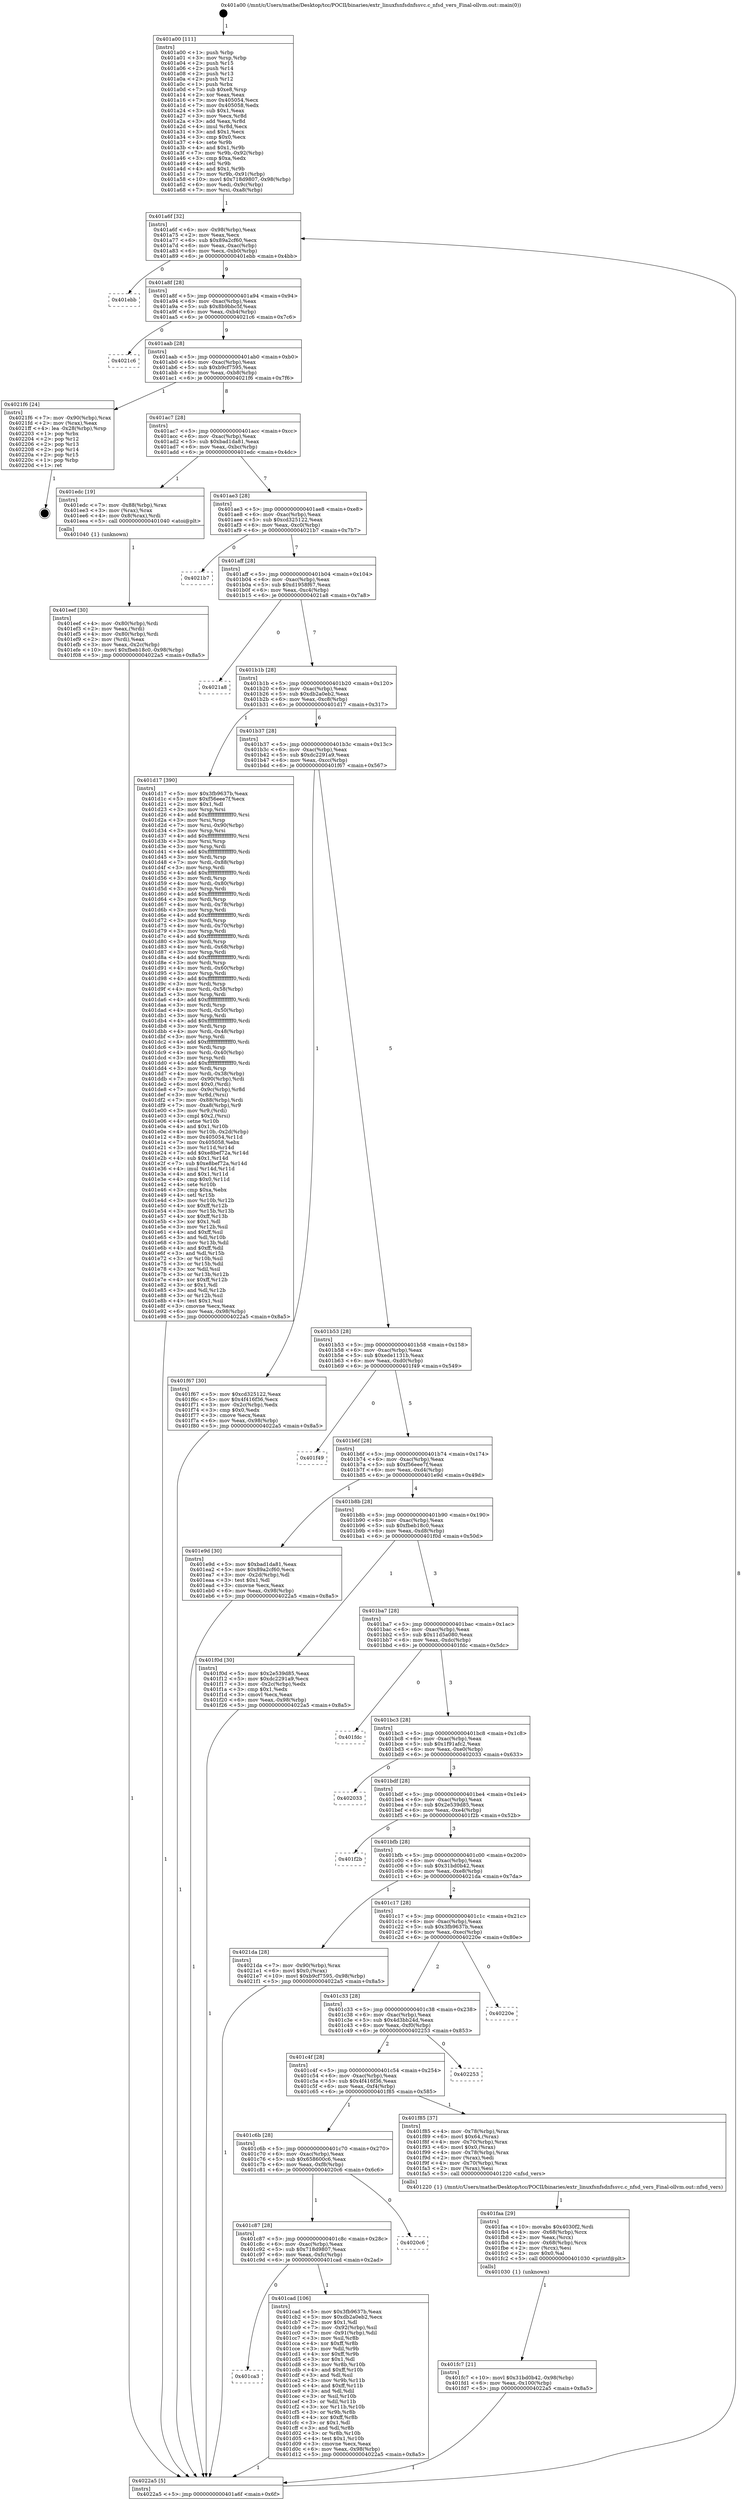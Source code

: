 digraph "0x401a00" {
  label = "0x401a00 (/mnt/c/Users/mathe/Desktop/tcc/POCII/binaries/extr_linuxfsnfsdnfssvc.c_nfsd_vers_Final-ollvm.out::main(0))"
  labelloc = "t"
  node[shape=record]

  Entry [label="",width=0.3,height=0.3,shape=circle,fillcolor=black,style=filled]
  "0x401a6f" [label="{
     0x401a6f [32]\l
     | [instrs]\l
     &nbsp;&nbsp;0x401a6f \<+6\>: mov -0x98(%rbp),%eax\l
     &nbsp;&nbsp;0x401a75 \<+2\>: mov %eax,%ecx\l
     &nbsp;&nbsp;0x401a77 \<+6\>: sub $0x89a2cf60,%ecx\l
     &nbsp;&nbsp;0x401a7d \<+6\>: mov %eax,-0xac(%rbp)\l
     &nbsp;&nbsp;0x401a83 \<+6\>: mov %ecx,-0xb0(%rbp)\l
     &nbsp;&nbsp;0x401a89 \<+6\>: je 0000000000401ebb \<main+0x4bb\>\l
  }"]
  "0x401ebb" [label="{
     0x401ebb\l
  }", style=dashed]
  "0x401a8f" [label="{
     0x401a8f [28]\l
     | [instrs]\l
     &nbsp;&nbsp;0x401a8f \<+5\>: jmp 0000000000401a94 \<main+0x94\>\l
     &nbsp;&nbsp;0x401a94 \<+6\>: mov -0xac(%rbp),%eax\l
     &nbsp;&nbsp;0x401a9a \<+5\>: sub $0x8b9bbc5f,%eax\l
     &nbsp;&nbsp;0x401a9f \<+6\>: mov %eax,-0xb4(%rbp)\l
     &nbsp;&nbsp;0x401aa5 \<+6\>: je 00000000004021c6 \<main+0x7c6\>\l
  }"]
  Exit [label="",width=0.3,height=0.3,shape=circle,fillcolor=black,style=filled,peripheries=2]
  "0x4021c6" [label="{
     0x4021c6\l
  }", style=dashed]
  "0x401aab" [label="{
     0x401aab [28]\l
     | [instrs]\l
     &nbsp;&nbsp;0x401aab \<+5\>: jmp 0000000000401ab0 \<main+0xb0\>\l
     &nbsp;&nbsp;0x401ab0 \<+6\>: mov -0xac(%rbp),%eax\l
     &nbsp;&nbsp;0x401ab6 \<+5\>: sub $0xb9cf7595,%eax\l
     &nbsp;&nbsp;0x401abb \<+6\>: mov %eax,-0xb8(%rbp)\l
     &nbsp;&nbsp;0x401ac1 \<+6\>: je 00000000004021f6 \<main+0x7f6\>\l
  }"]
  "0x401fc7" [label="{
     0x401fc7 [21]\l
     | [instrs]\l
     &nbsp;&nbsp;0x401fc7 \<+10\>: movl $0x31bd0b42,-0x98(%rbp)\l
     &nbsp;&nbsp;0x401fd1 \<+6\>: mov %eax,-0x100(%rbp)\l
     &nbsp;&nbsp;0x401fd7 \<+5\>: jmp 00000000004022a5 \<main+0x8a5\>\l
  }"]
  "0x4021f6" [label="{
     0x4021f6 [24]\l
     | [instrs]\l
     &nbsp;&nbsp;0x4021f6 \<+7\>: mov -0x90(%rbp),%rax\l
     &nbsp;&nbsp;0x4021fd \<+2\>: mov (%rax),%eax\l
     &nbsp;&nbsp;0x4021ff \<+4\>: lea -0x28(%rbp),%rsp\l
     &nbsp;&nbsp;0x402203 \<+1\>: pop %rbx\l
     &nbsp;&nbsp;0x402204 \<+2\>: pop %r12\l
     &nbsp;&nbsp;0x402206 \<+2\>: pop %r13\l
     &nbsp;&nbsp;0x402208 \<+2\>: pop %r14\l
     &nbsp;&nbsp;0x40220a \<+2\>: pop %r15\l
     &nbsp;&nbsp;0x40220c \<+1\>: pop %rbp\l
     &nbsp;&nbsp;0x40220d \<+1\>: ret\l
  }"]
  "0x401ac7" [label="{
     0x401ac7 [28]\l
     | [instrs]\l
     &nbsp;&nbsp;0x401ac7 \<+5\>: jmp 0000000000401acc \<main+0xcc\>\l
     &nbsp;&nbsp;0x401acc \<+6\>: mov -0xac(%rbp),%eax\l
     &nbsp;&nbsp;0x401ad2 \<+5\>: sub $0xbad1da81,%eax\l
     &nbsp;&nbsp;0x401ad7 \<+6\>: mov %eax,-0xbc(%rbp)\l
     &nbsp;&nbsp;0x401add \<+6\>: je 0000000000401edc \<main+0x4dc\>\l
  }"]
  "0x401faa" [label="{
     0x401faa [29]\l
     | [instrs]\l
     &nbsp;&nbsp;0x401faa \<+10\>: movabs $0x4030f2,%rdi\l
     &nbsp;&nbsp;0x401fb4 \<+4\>: mov -0x68(%rbp),%rcx\l
     &nbsp;&nbsp;0x401fb8 \<+2\>: mov %eax,(%rcx)\l
     &nbsp;&nbsp;0x401fba \<+4\>: mov -0x68(%rbp),%rcx\l
     &nbsp;&nbsp;0x401fbe \<+2\>: mov (%rcx),%esi\l
     &nbsp;&nbsp;0x401fc0 \<+2\>: mov $0x0,%al\l
     &nbsp;&nbsp;0x401fc2 \<+5\>: call 0000000000401030 \<printf@plt\>\l
     | [calls]\l
     &nbsp;&nbsp;0x401030 \{1\} (unknown)\l
  }"]
  "0x401edc" [label="{
     0x401edc [19]\l
     | [instrs]\l
     &nbsp;&nbsp;0x401edc \<+7\>: mov -0x88(%rbp),%rax\l
     &nbsp;&nbsp;0x401ee3 \<+3\>: mov (%rax),%rax\l
     &nbsp;&nbsp;0x401ee6 \<+4\>: mov 0x8(%rax),%rdi\l
     &nbsp;&nbsp;0x401eea \<+5\>: call 0000000000401040 \<atoi@plt\>\l
     | [calls]\l
     &nbsp;&nbsp;0x401040 \{1\} (unknown)\l
  }"]
  "0x401ae3" [label="{
     0x401ae3 [28]\l
     | [instrs]\l
     &nbsp;&nbsp;0x401ae3 \<+5\>: jmp 0000000000401ae8 \<main+0xe8\>\l
     &nbsp;&nbsp;0x401ae8 \<+6\>: mov -0xac(%rbp),%eax\l
     &nbsp;&nbsp;0x401aee \<+5\>: sub $0xcd325122,%eax\l
     &nbsp;&nbsp;0x401af3 \<+6\>: mov %eax,-0xc0(%rbp)\l
     &nbsp;&nbsp;0x401af9 \<+6\>: je 00000000004021b7 \<main+0x7b7\>\l
  }"]
  "0x401eef" [label="{
     0x401eef [30]\l
     | [instrs]\l
     &nbsp;&nbsp;0x401eef \<+4\>: mov -0x80(%rbp),%rdi\l
     &nbsp;&nbsp;0x401ef3 \<+2\>: mov %eax,(%rdi)\l
     &nbsp;&nbsp;0x401ef5 \<+4\>: mov -0x80(%rbp),%rdi\l
     &nbsp;&nbsp;0x401ef9 \<+2\>: mov (%rdi),%eax\l
     &nbsp;&nbsp;0x401efb \<+3\>: mov %eax,-0x2c(%rbp)\l
     &nbsp;&nbsp;0x401efe \<+10\>: movl $0xfbeb18c0,-0x98(%rbp)\l
     &nbsp;&nbsp;0x401f08 \<+5\>: jmp 00000000004022a5 \<main+0x8a5\>\l
  }"]
  "0x4021b7" [label="{
     0x4021b7\l
  }", style=dashed]
  "0x401aff" [label="{
     0x401aff [28]\l
     | [instrs]\l
     &nbsp;&nbsp;0x401aff \<+5\>: jmp 0000000000401b04 \<main+0x104\>\l
     &nbsp;&nbsp;0x401b04 \<+6\>: mov -0xac(%rbp),%eax\l
     &nbsp;&nbsp;0x401b0a \<+5\>: sub $0xd1958f67,%eax\l
     &nbsp;&nbsp;0x401b0f \<+6\>: mov %eax,-0xc4(%rbp)\l
     &nbsp;&nbsp;0x401b15 \<+6\>: je 00000000004021a8 \<main+0x7a8\>\l
  }"]
  "0x401a00" [label="{
     0x401a00 [111]\l
     | [instrs]\l
     &nbsp;&nbsp;0x401a00 \<+1\>: push %rbp\l
     &nbsp;&nbsp;0x401a01 \<+3\>: mov %rsp,%rbp\l
     &nbsp;&nbsp;0x401a04 \<+2\>: push %r15\l
     &nbsp;&nbsp;0x401a06 \<+2\>: push %r14\l
     &nbsp;&nbsp;0x401a08 \<+2\>: push %r13\l
     &nbsp;&nbsp;0x401a0a \<+2\>: push %r12\l
     &nbsp;&nbsp;0x401a0c \<+1\>: push %rbx\l
     &nbsp;&nbsp;0x401a0d \<+7\>: sub $0xe8,%rsp\l
     &nbsp;&nbsp;0x401a14 \<+2\>: xor %eax,%eax\l
     &nbsp;&nbsp;0x401a16 \<+7\>: mov 0x405054,%ecx\l
     &nbsp;&nbsp;0x401a1d \<+7\>: mov 0x405058,%edx\l
     &nbsp;&nbsp;0x401a24 \<+3\>: sub $0x1,%eax\l
     &nbsp;&nbsp;0x401a27 \<+3\>: mov %ecx,%r8d\l
     &nbsp;&nbsp;0x401a2a \<+3\>: add %eax,%r8d\l
     &nbsp;&nbsp;0x401a2d \<+4\>: imul %r8d,%ecx\l
     &nbsp;&nbsp;0x401a31 \<+3\>: and $0x1,%ecx\l
     &nbsp;&nbsp;0x401a34 \<+3\>: cmp $0x0,%ecx\l
     &nbsp;&nbsp;0x401a37 \<+4\>: sete %r9b\l
     &nbsp;&nbsp;0x401a3b \<+4\>: and $0x1,%r9b\l
     &nbsp;&nbsp;0x401a3f \<+7\>: mov %r9b,-0x92(%rbp)\l
     &nbsp;&nbsp;0x401a46 \<+3\>: cmp $0xa,%edx\l
     &nbsp;&nbsp;0x401a49 \<+4\>: setl %r9b\l
     &nbsp;&nbsp;0x401a4d \<+4\>: and $0x1,%r9b\l
     &nbsp;&nbsp;0x401a51 \<+7\>: mov %r9b,-0x91(%rbp)\l
     &nbsp;&nbsp;0x401a58 \<+10\>: movl $0x718d9807,-0x98(%rbp)\l
     &nbsp;&nbsp;0x401a62 \<+6\>: mov %edi,-0x9c(%rbp)\l
     &nbsp;&nbsp;0x401a68 \<+7\>: mov %rsi,-0xa8(%rbp)\l
  }"]
  "0x4021a8" [label="{
     0x4021a8\l
  }", style=dashed]
  "0x401b1b" [label="{
     0x401b1b [28]\l
     | [instrs]\l
     &nbsp;&nbsp;0x401b1b \<+5\>: jmp 0000000000401b20 \<main+0x120\>\l
     &nbsp;&nbsp;0x401b20 \<+6\>: mov -0xac(%rbp),%eax\l
     &nbsp;&nbsp;0x401b26 \<+5\>: sub $0xdb2a0eb2,%eax\l
     &nbsp;&nbsp;0x401b2b \<+6\>: mov %eax,-0xc8(%rbp)\l
     &nbsp;&nbsp;0x401b31 \<+6\>: je 0000000000401d17 \<main+0x317\>\l
  }"]
  "0x4022a5" [label="{
     0x4022a5 [5]\l
     | [instrs]\l
     &nbsp;&nbsp;0x4022a5 \<+5\>: jmp 0000000000401a6f \<main+0x6f\>\l
  }"]
  "0x401d17" [label="{
     0x401d17 [390]\l
     | [instrs]\l
     &nbsp;&nbsp;0x401d17 \<+5\>: mov $0x3fb9637b,%eax\l
     &nbsp;&nbsp;0x401d1c \<+5\>: mov $0xf56eee7f,%ecx\l
     &nbsp;&nbsp;0x401d21 \<+2\>: mov $0x1,%dl\l
     &nbsp;&nbsp;0x401d23 \<+3\>: mov %rsp,%rsi\l
     &nbsp;&nbsp;0x401d26 \<+4\>: add $0xfffffffffffffff0,%rsi\l
     &nbsp;&nbsp;0x401d2a \<+3\>: mov %rsi,%rsp\l
     &nbsp;&nbsp;0x401d2d \<+7\>: mov %rsi,-0x90(%rbp)\l
     &nbsp;&nbsp;0x401d34 \<+3\>: mov %rsp,%rsi\l
     &nbsp;&nbsp;0x401d37 \<+4\>: add $0xfffffffffffffff0,%rsi\l
     &nbsp;&nbsp;0x401d3b \<+3\>: mov %rsi,%rsp\l
     &nbsp;&nbsp;0x401d3e \<+3\>: mov %rsp,%rdi\l
     &nbsp;&nbsp;0x401d41 \<+4\>: add $0xfffffffffffffff0,%rdi\l
     &nbsp;&nbsp;0x401d45 \<+3\>: mov %rdi,%rsp\l
     &nbsp;&nbsp;0x401d48 \<+7\>: mov %rdi,-0x88(%rbp)\l
     &nbsp;&nbsp;0x401d4f \<+3\>: mov %rsp,%rdi\l
     &nbsp;&nbsp;0x401d52 \<+4\>: add $0xfffffffffffffff0,%rdi\l
     &nbsp;&nbsp;0x401d56 \<+3\>: mov %rdi,%rsp\l
     &nbsp;&nbsp;0x401d59 \<+4\>: mov %rdi,-0x80(%rbp)\l
     &nbsp;&nbsp;0x401d5d \<+3\>: mov %rsp,%rdi\l
     &nbsp;&nbsp;0x401d60 \<+4\>: add $0xfffffffffffffff0,%rdi\l
     &nbsp;&nbsp;0x401d64 \<+3\>: mov %rdi,%rsp\l
     &nbsp;&nbsp;0x401d67 \<+4\>: mov %rdi,-0x78(%rbp)\l
     &nbsp;&nbsp;0x401d6b \<+3\>: mov %rsp,%rdi\l
     &nbsp;&nbsp;0x401d6e \<+4\>: add $0xfffffffffffffff0,%rdi\l
     &nbsp;&nbsp;0x401d72 \<+3\>: mov %rdi,%rsp\l
     &nbsp;&nbsp;0x401d75 \<+4\>: mov %rdi,-0x70(%rbp)\l
     &nbsp;&nbsp;0x401d79 \<+3\>: mov %rsp,%rdi\l
     &nbsp;&nbsp;0x401d7c \<+4\>: add $0xfffffffffffffff0,%rdi\l
     &nbsp;&nbsp;0x401d80 \<+3\>: mov %rdi,%rsp\l
     &nbsp;&nbsp;0x401d83 \<+4\>: mov %rdi,-0x68(%rbp)\l
     &nbsp;&nbsp;0x401d87 \<+3\>: mov %rsp,%rdi\l
     &nbsp;&nbsp;0x401d8a \<+4\>: add $0xfffffffffffffff0,%rdi\l
     &nbsp;&nbsp;0x401d8e \<+3\>: mov %rdi,%rsp\l
     &nbsp;&nbsp;0x401d91 \<+4\>: mov %rdi,-0x60(%rbp)\l
     &nbsp;&nbsp;0x401d95 \<+3\>: mov %rsp,%rdi\l
     &nbsp;&nbsp;0x401d98 \<+4\>: add $0xfffffffffffffff0,%rdi\l
     &nbsp;&nbsp;0x401d9c \<+3\>: mov %rdi,%rsp\l
     &nbsp;&nbsp;0x401d9f \<+4\>: mov %rdi,-0x58(%rbp)\l
     &nbsp;&nbsp;0x401da3 \<+3\>: mov %rsp,%rdi\l
     &nbsp;&nbsp;0x401da6 \<+4\>: add $0xfffffffffffffff0,%rdi\l
     &nbsp;&nbsp;0x401daa \<+3\>: mov %rdi,%rsp\l
     &nbsp;&nbsp;0x401dad \<+4\>: mov %rdi,-0x50(%rbp)\l
     &nbsp;&nbsp;0x401db1 \<+3\>: mov %rsp,%rdi\l
     &nbsp;&nbsp;0x401db4 \<+4\>: add $0xfffffffffffffff0,%rdi\l
     &nbsp;&nbsp;0x401db8 \<+3\>: mov %rdi,%rsp\l
     &nbsp;&nbsp;0x401dbb \<+4\>: mov %rdi,-0x48(%rbp)\l
     &nbsp;&nbsp;0x401dbf \<+3\>: mov %rsp,%rdi\l
     &nbsp;&nbsp;0x401dc2 \<+4\>: add $0xfffffffffffffff0,%rdi\l
     &nbsp;&nbsp;0x401dc6 \<+3\>: mov %rdi,%rsp\l
     &nbsp;&nbsp;0x401dc9 \<+4\>: mov %rdi,-0x40(%rbp)\l
     &nbsp;&nbsp;0x401dcd \<+3\>: mov %rsp,%rdi\l
     &nbsp;&nbsp;0x401dd0 \<+4\>: add $0xfffffffffffffff0,%rdi\l
     &nbsp;&nbsp;0x401dd4 \<+3\>: mov %rdi,%rsp\l
     &nbsp;&nbsp;0x401dd7 \<+4\>: mov %rdi,-0x38(%rbp)\l
     &nbsp;&nbsp;0x401ddb \<+7\>: mov -0x90(%rbp),%rdi\l
     &nbsp;&nbsp;0x401de2 \<+6\>: movl $0x0,(%rdi)\l
     &nbsp;&nbsp;0x401de8 \<+7\>: mov -0x9c(%rbp),%r8d\l
     &nbsp;&nbsp;0x401def \<+3\>: mov %r8d,(%rsi)\l
     &nbsp;&nbsp;0x401df2 \<+7\>: mov -0x88(%rbp),%rdi\l
     &nbsp;&nbsp;0x401df9 \<+7\>: mov -0xa8(%rbp),%r9\l
     &nbsp;&nbsp;0x401e00 \<+3\>: mov %r9,(%rdi)\l
     &nbsp;&nbsp;0x401e03 \<+3\>: cmpl $0x2,(%rsi)\l
     &nbsp;&nbsp;0x401e06 \<+4\>: setne %r10b\l
     &nbsp;&nbsp;0x401e0a \<+4\>: and $0x1,%r10b\l
     &nbsp;&nbsp;0x401e0e \<+4\>: mov %r10b,-0x2d(%rbp)\l
     &nbsp;&nbsp;0x401e12 \<+8\>: mov 0x405054,%r11d\l
     &nbsp;&nbsp;0x401e1a \<+7\>: mov 0x405058,%ebx\l
     &nbsp;&nbsp;0x401e21 \<+3\>: mov %r11d,%r14d\l
     &nbsp;&nbsp;0x401e24 \<+7\>: add $0xe8bef72a,%r14d\l
     &nbsp;&nbsp;0x401e2b \<+4\>: sub $0x1,%r14d\l
     &nbsp;&nbsp;0x401e2f \<+7\>: sub $0xe8bef72a,%r14d\l
     &nbsp;&nbsp;0x401e36 \<+4\>: imul %r14d,%r11d\l
     &nbsp;&nbsp;0x401e3a \<+4\>: and $0x1,%r11d\l
     &nbsp;&nbsp;0x401e3e \<+4\>: cmp $0x0,%r11d\l
     &nbsp;&nbsp;0x401e42 \<+4\>: sete %r10b\l
     &nbsp;&nbsp;0x401e46 \<+3\>: cmp $0xa,%ebx\l
     &nbsp;&nbsp;0x401e49 \<+4\>: setl %r15b\l
     &nbsp;&nbsp;0x401e4d \<+3\>: mov %r10b,%r12b\l
     &nbsp;&nbsp;0x401e50 \<+4\>: xor $0xff,%r12b\l
     &nbsp;&nbsp;0x401e54 \<+3\>: mov %r15b,%r13b\l
     &nbsp;&nbsp;0x401e57 \<+4\>: xor $0xff,%r13b\l
     &nbsp;&nbsp;0x401e5b \<+3\>: xor $0x1,%dl\l
     &nbsp;&nbsp;0x401e5e \<+3\>: mov %r12b,%sil\l
     &nbsp;&nbsp;0x401e61 \<+4\>: and $0xff,%sil\l
     &nbsp;&nbsp;0x401e65 \<+3\>: and %dl,%r10b\l
     &nbsp;&nbsp;0x401e68 \<+3\>: mov %r13b,%dil\l
     &nbsp;&nbsp;0x401e6b \<+4\>: and $0xff,%dil\l
     &nbsp;&nbsp;0x401e6f \<+3\>: and %dl,%r15b\l
     &nbsp;&nbsp;0x401e72 \<+3\>: or %r10b,%sil\l
     &nbsp;&nbsp;0x401e75 \<+3\>: or %r15b,%dil\l
     &nbsp;&nbsp;0x401e78 \<+3\>: xor %dil,%sil\l
     &nbsp;&nbsp;0x401e7b \<+3\>: or %r13b,%r12b\l
     &nbsp;&nbsp;0x401e7e \<+4\>: xor $0xff,%r12b\l
     &nbsp;&nbsp;0x401e82 \<+3\>: or $0x1,%dl\l
     &nbsp;&nbsp;0x401e85 \<+3\>: and %dl,%r12b\l
     &nbsp;&nbsp;0x401e88 \<+3\>: or %r12b,%sil\l
     &nbsp;&nbsp;0x401e8b \<+4\>: test $0x1,%sil\l
     &nbsp;&nbsp;0x401e8f \<+3\>: cmovne %ecx,%eax\l
     &nbsp;&nbsp;0x401e92 \<+6\>: mov %eax,-0x98(%rbp)\l
     &nbsp;&nbsp;0x401e98 \<+5\>: jmp 00000000004022a5 \<main+0x8a5\>\l
  }"]
  "0x401b37" [label="{
     0x401b37 [28]\l
     | [instrs]\l
     &nbsp;&nbsp;0x401b37 \<+5\>: jmp 0000000000401b3c \<main+0x13c\>\l
     &nbsp;&nbsp;0x401b3c \<+6\>: mov -0xac(%rbp),%eax\l
     &nbsp;&nbsp;0x401b42 \<+5\>: sub $0xdc2291a9,%eax\l
     &nbsp;&nbsp;0x401b47 \<+6\>: mov %eax,-0xcc(%rbp)\l
     &nbsp;&nbsp;0x401b4d \<+6\>: je 0000000000401f67 \<main+0x567\>\l
  }"]
  "0x401ca3" [label="{
     0x401ca3\l
  }", style=dashed]
  "0x401f67" [label="{
     0x401f67 [30]\l
     | [instrs]\l
     &nbsp;&nbsp;0x401f67 \<+5\>: mov $0xcd325122,%eax\l
     &nbsp;&nbsp;0x401f6c \<+5\>: mov $0x4f416f36,%ecx\l
     &nbsp;&nbsp;0x401f71 \<+3\>: mov -0x2c(%rbp),%edx\l
     &nbsp;&nbsp;0x401f74 \<+3\>: cmp $0x0,%edx\l
     &nbsp;&nbsp;0x401f77 \<+3\>: cmove %ecx,%eax\l
     &nbsp;&nbsp;0x401f7a \<+6\>: mov %eax,-0x98(%rbp)\l
     &nbsp;&nbsp;0x401f80 \<+5\>: jmp 00000000004022a5 \<main+0x8a5\>\l
  }"]
  "0x401b53" [label="{
     0x401b53 [28]\l
     | [instrs]\l
     &nbsp;&nbsp;0x401b53 \<+5\>: jmp 0000000000401b58 \<main+0x158\>\l
     &nbsp;&nbsp;0x401b58 \<+6\>: mov -0xac(%rbp),%eax\l
     &nbsp;&nbsp;0x401b5e \<+5\>: sub $0xede1131b,%eax\l
     &nbsp;&nbsp;0x401b63 \<+6\>: mov %eax,-0xd0(%rbp)\l
     &nbsp;&nbsp;0x401b69 \<+6\>: je 0000000000401f49 \<main+0x549\>\l
  }"]
  "0x401cad" [label="{
     0x401cad [106]\l
     | [instrs]\l
     &nbsp;&nbsp;0x401cad \<+5\>: mov $0x3fb9637b,%eax\l
     &nbsp;&nbsp;0x401cb2 \<+5\>: mov $0xdb2a0eb2,%ecx\l
     &nbsp;&nbsp;0x401cb7 \<+2\>: mov $0x1,%dl\l
     &nbsp;&nbsp;0x401cb9 \<+7\>: mov -0x92(%rbp),%sil\l
     &nbsp;&nbsp;0x401cc0 \<+7\>: mov -0x91(%rbp),%dil\l
     &nbsp;&nbsp;0x401cc7 \<+3\>: mov %sil,%r8b\l
     &nbsp;&nbsp;0x401cca \<+4\>: xor $0xff,%r8b\l
     &nbsp;&nbsp;0x401cce \<+3\>: mov %dil,%r9b\l
     &nbsp;&nbsp;0x401cd1 \<+4\>: xor $0xff,%r9b\l
     &nbsp;&nbsp;0x401cd5 \<+3\>: xor $0x1,%dl\l
     &nbsp;&nbsp;0x401cd8 \<+3\>: mov %r8b,%r10b\l
     &nbsp;&nbsp;0x401cdb \<+4\>: and $0xff,%r10b\l
     &nbsp;&nbsp;0x401cdf \<+3\>: and %dl,%sil\l
     &nbsp;&nbsp;0x401ce2 \<+3\>: mov %r9b,%r11b\l
     &nbsp;&nbsp;0x401ce5 \<+4\>: and $0xff,%r11b\l
     &nbsp;&nbsp;0x401ce9 \<+3\>: and %dl,%dil\l
     &nbsp;&nbsp;0x401cec \<+3\>: or %sil,%r10b\l
     &nbsp;&nbsp;0x401cef \<+3\>: or %dil,%r11b\l
     &nbsp;&nbsp;0x401cf2 \<+3\>: xor %r11b,%r10b\l
     &nbsp;&nbsp;0x401cf5 \<+3\>: or %r9b,%r8b\l
     &nbsp;&nbsp;0x401cf8 \<+4\>: xor $0xff,%r8b\l
     &nbsp;&nbsp;0x401cfc \<+3\>: or $0x1,%dl\l
     &nbsp;&nbsp;0x401cff \<+3\>: and %dl,%r8b\l
     &nbsp;&nbsp;0x401d02 \<+3\>: or %r8b,%r10b\l
     &nbsp;&nbsp;0x401d05 \<+4\>: test $0x1,%r10b\l
     &nbsp;&nbsp;0x401d09 \<+3\>: cmovne %ecx,%eax\l
     &nbsp;&nbsp;0x401d0c \<+6\>: mov %eax,-0x98(%rbp)\l
     &nbsp;&nbsp;0x401d12 \<+5\>: jmp 00000000004022a5 \<main+0x8a5\>\l
  }"]
  "0x401f49" [label="{
     0x401f49\l
  }", style=dashed]
  "0x401b6f" [label="{
     0x401b6f [28]\l
     | [instrs]\l
     &nbsp;&nbsp;0x401b6f \<+5\>: jmp 0000000000401b74 \<main+0x174\>\l
     &nbsp;&nbsp;0x401b74 \<+6\>: mov -0xac(%rbp),%eax\l
     &nbsp;&nbsp;0x401b7a \<+5\>: sub $0xf56eee7f,%eax\l
     &nbsp;&nbsp;0x401b7f \<+6\>: mov %eax,-0xd4(%rbp)\l
     &nbsp;&nbsp;0x401b85 \<+6\>: je 0000000000401e9d \<main+0x49d\>\l
  }"]
  "0x401c87" [label="{
     0x401c87 [28]\l
     | [instrs]\l
     &nbsp;&nbsp;0x401c87 \<+5\>: jmp 0000000000401c8c \<main+0x28c\>\l
     &nbsp;&nbsp;0x401c8c \<+6\>: mov -0xac(%rbp),%eax\l
     &nbsp;&nbsp;0x401c92 \<+5\>: sub $0x718d9807,%eax\l
     &nbsp;&nbsp;0x401c97 \<+6\>: mov %eax,-0xfc(%rbp)\l
     &nbsp;&nbsp;0x401c9d \<+6\>: je 0000000000401cad \<main+0x2ad\>\l
  }"]
  "0x401e9d" [label="{
     0x401e9d [30]\l
     | [instrs]\l
     &nbsp;&nbsp;0x401e9d \<+5\>: mov $0xbad1da81,%eax\l
     &nbsp;&nbsp;0x401ea2 \<+5\>: mov $0x89a2cf60,%ecx\l
     &nbsp;&nbsp;0x401ea7 \<+3\>: mov -0x2d(%rbp),%dl\l
     &nbsp;&nbsp;0x401eaa \<+3\>: test $0x1,%dl\l
     &nbsp;&nbsp;0x401ead \<+3\>: cmovne %ecx,%eax\l
     &nbsp;&nbsp;0x401eb0 \<+6\>: mov %eax,-0x98(%rbp)\l
     &nbsp;&nbsp;0x401eb6 \<+5\>: jmp 00000000004022a5 \<main+0x8a5\>\l
  }"]
  "0x401b8b" [label="{
     0x401b8b [28]\l
     | [instrs]\l
     &nbsp;&nbsp;0x401b8b \<+5\>: jmp 0000000000401b90 \<main+0x190\>\l
     &nbsp;&nbsp;0x401b90 \<+6\>: mov -0xac(%rbp),%eax\l
     &nbsp;&nbsp;0x401b96 \<+5\>: sub $0xfbeb18c0,%eax\l
     &nbsp;&nbsp;0x401b9b \<+6\>: mov %eax,-0xd8(%rbp)\l
     &nbsp;&nbsp;0x401ba1 \<+6\>: je 0000000000401f0d \<main+0x50d\>\l
  }"]
  "0x4020c6" [label="{
     0x4020c6\l
  }", style=dashed]
  "0x401f0d" [label="{
     0x401f0d [30]\l
     | [instrs]\l
     &nbsp;&nbsp;0x401f0d \<+5\>: mov $0x2e539d85,%eax\l
     &nbsp;&nbsp;0x401f12 \<+5\>: mov $0xdc2291a9,%ecx\l
     &nbsp;&nbsp;0x401f17 \<+3\>: mov -0x2c(%rbp),%edx\l
     &nbsp;&nbsp;0x401f1a \<+3\>: cmp $0x1,%edx\l
     &nbsp;&nbsp;0x401f1d \<+3\>: cmovl %ecx,%eax\l
     &nbsp;&nbsp;0x401f20 \<+6\>: mov %eax,-0x98(%rbp)\l
     &nbsp;&nbsp;0x401f26 \<+5\>: jmp 00000000004022a5 \<main+0x8a5\>\l
  }"]
  "0x401ba7" [label="{
     0x401ba7 [28]\l
     | [instrs]\l
     &nbsp;&nbsp;0x401ba7 \<+5\>: jmp 0000000000401bac \<main+0x1ac\>\l
     &nbsp;&nbsp;0x401bac \<+6\>: mov -0xac(%rbp),%eax\l
     &nbsp;&nbsp;0x401bb2 \<+5\>: sub $0x11d5a080,%eax\l
     &nbsp;&nbsp;0x401bb7 \<+6\>: mov %eax,-0xdc(%rbp)\l
     &nbsp;&nbsp;0x401bbd \<+6\>: je 0000000000401fdc \<main+0x5dc\>\l
  }"]
  "0x401c6b" [label="{
     0x401c6b [28]\l
     | [instrs]\l
     &nbsp;&nbsp;0x401c6b \<+5\>: jmp 0000000000401c70 \<main+0x270\>\l
     &nbsp;&nbsp;0x401c70 \<+6\>: mov -0xac(%rbp),%eax\l
     &nbsp;&nbsp;0x401c76 \<+5\>: sub $0x658600c6,%eax\l
     &nbsp;&nbsp;0x401c7b \<+6\>: mov %eax,-0xf8(%rbp)\l
     &nbsp;&nbsp;0x401c81 \<+6\>: je 00000000004020c6 \<main+0x6c6\>\l
  }"]
  "0x401fdc" [label="{
     0x401fdc\l
  }", style=dashed]
  "0x401bc3" [label="{
     0x401bc3 [28]\l
     | [instrs]\l
     &nbsp;&nbsp;0x401bc3 \<+5\>: jmp 0000000000401bc8 \<main+0x1c8\>\l
     &nbsp;&nbsp;0x401bc8 \<+6\>: mov -0xac(%rbp),%eax\l
     &nbsp;&nbsp;0x401bce \<+5\>: sub $0x1f91afc2,%eax\l
     &nbsp;&nbsp;0x401bd3 \<+6\>: mov %eax,-0xe0(%rbp)\l
     &nbsp;&nbsp;0x401bd9 \<+6\>: je 0000000000402033 \<main+0x633\>\l
  }"]
  "0x401f85" [label="{
     0x401f85 [37]\l
     | [instrs]\l
     &nbsp;&nbsp;0x401f85 \<+4\>: mov -0x78(%rbp),%rax\l
     &nbsp;&nbsp;0x401f89 \<+6\>: movl $0x64,(%rax)\l
     &nbsp;&nbsp;0x401f8f \<+4\>: mov -0x70(%rbp),%rax\l
     &nbsp;&nbsp;0x401f93 \<+6\>: movl $0x0,(%rax)\l
     &nbsp;&nbsp;0x401f99 \<+4\>: mov -0x78(%rbp),%rax\l
     &nbsp;&nbsp;0x401f9d \<+2\>: mov (%rax),%edi\l
     &nbsp;&nbsp;0x401f9f \<+4\>: mov -0x70(%rbp),%rax\l
     &nbsp;&nbsp;0x401fa3 \<+2\>: mov (%rax),%esi\l
     &nbsp;&nbsp;0x401fa5 \<+5\>: call 0000000000401220 \<nfsd_vers\>\l
     | [calls]\l
     &nbsp;&nbsp;0x401220 \{1\} (/mnt/c/Users/mathe/Desktop/tcc/POCII/binaries/extr_linuxfsnfsdnfssvc.c_nfsd_vers_Final-ollvm.out::nfsd_vers)\l
  }"]
  "0x402033" [label="{
     0x402033\l
  }", style=dashed]
  "0x401bdf" [label="{
     0x401bdf [28]\l
     | [instrs]\l
     &nbsp;&nbsp;0x401bdf \<+5\>: jmp 0000000000401be4 \<main+0x1e4\>\l
     &nbsp;&nbsp;0x401be4 \<+6\>: mov -0xac(%rbp),%eax\l
     &nbsp;&nbsp;0x401bea \<+5\>: sub $0x2e539d85,%eax\l
     &nbsp;&nbsp;0x401bef \<+6\>: mov %eax,-0xe4(%rbp)\l
     &nbsp;&nbsp;0x401bf5 \<+6\>: je 0000000000401f2b \<main+0x52b\>\l
  }"]
  "0x401c4f" [label="{
     0x401c4f [28]\l
     | [instrs]\l
     &nbsp;&nbsp;0x401c4f \<+5\>: jmp 0000000000401c54 \<main+0x254\>\l
     &nbsp;&nbsp;0x401c54 \<+6\>: mov -0xac(%rbp),%eax\l
     &nbsp;&nbsp;0x401c5a \<+5\>: sub $0x4f416f36,%eax\l
     &nbsp;&nbsp;0x401c5f \<+6\>: mov %eax,-0xf4(%rbp)\l
     &nbsp;&nbsp;0x401c65 \<+6\>: je 0000000000401f85 \<main+0x585\>\l
  }"]
  "0x401f2b" [label="{
     0x401f2b\l
  }", style=dashed]
  "0x401bfb" [label="{
     0x401bfb [28]\l
     | [instrs]\l
     &nbsp;&nbsp;0x401bfb \<+5\>: jmp 0000000000401c00 \<main+0x200\>\l
     &nbsp;&nbsp;0x401c00 \<+6\>: mov -0xac(%rbp),%eax\l
     &nbsp;&nbsp;0x401c06 \<+5\>: sub $0x31bd0b42,%eax\l
     &nbsp;&nbsp;0x401c0b \<+6\>: mov %eax,-0xe8(%rbp)\l
     &nbsp;&nbsp;0x401c11 \<+6\>: je 00000000004021da \<main+0x7da\>\l
  }"]
  "0x402253" [label="{
     0x402253\l
  }", style=dashed]
  "0x4021da" [label="{
     0x4021da [28]\l
     | [instrs]\l
     &nbsp;&nbsp;0x4021da \<+7\>: mov -0x90(%rbp),%rax\l
     &nbsp;&nbsp;0x4021e1 \<+6\>: movl $0x0,(%rax)\l
     &nbsp;&nbsp;0x4021e7 \<+10\>: movl $0xb9cf7595,-0x98(%rbp)\l
     &nbsp;&nbsp;0x4021f1 \<+5\>: jmp 00000000004022a5 \<main+0x8a5\>\l
  }"]
  "0x401c17" [label="{
     0x401c17 [28]\l
     | [instrs]\l
     &nbsp;&nbsp;0x401c17 \<+5\>: jmp 0000000000401c1c \<main+0x21c\>\l
     &nbsp;&nbsp;0x401c1c \<+6\>: mov -0xac(%rbp),%eax\l
     &nbsp;&nbsp;0x401c22 \<+5\>: sub $0x3fb9637b,%eax\l
     &nbsp;&nbsp;0x401c27 \<+6\>: mov %eax,-0xec(%rbp)\l
     &nbsp;&nbsp;0x401c2d \<+6\>: je 000000000040220e \<main+0x80e\>\l
  }"]
  "0x401c33" [label="{
     0x401c33 [28]\l
     | [instrs]\l
     &nbsp;&nbsp;0x401c33 \<+5\>: jmp 0000000000401c38 \<main+0x238\>\l
     &nbsp;&nbsp;0x401c38 \<+6\>: mov -0xac(%rbp),%eax\l
     &nbsp;&nbsp;0x401c3e \<+5\>: sub $0x4d3bb24d,%eax\l
     &nbsp;&nbsp;0x401c43 \<+6\>: mov %eax,-0xf0(%rbp)\l
     &nbsp;&nbsp;0x401c49 \<+6\>: je 0000000000402253 \<main+0x853\>\l
  }"]
  "0x40220e" [label="{
     0x40220e\l
  }", style=dashed]
  Entry -> "0x401a00" [label=" 1"]
  "0x401a6f" -> "0x401ebb" [label=" 0"]
  "0x401a6f" -> "0x401a8f" [label=" 9"]
  "0x4021f6" -> Exit [label=" 1"]
  "0x401a8f" -> "0x4021c6" [label=" 0"]
  "0x401a8f" -> "0x401aab" [label=" 9"]
  "0x4021da" -> "0x4022a5" [label=" 1"]
  "0x401aab" -> "0x4021f6" [label=" 1"]
  "0x401aab" -> "0x401ac7" [label=" 8"]
  "0x401fc7" -> "0x4022a5" [label=" 1"]
  "0x401ac7" -> "0x401edc" [label=" 1"]
  "0x401ac7" -> "0x401ae3" [label=" 7"]
  "0x401faa" -> "0x401fc7" [label=" 1"]
  "0x401ae3" -> "0x4021b7" [label=" 0"]
  "0x401ae3" -> "0x401aff" [label=" 7"]
  "0x401f85" -> "0x401faa" [label=" 1"]
  "0x401aff" -> "0x4021a8" [label=" 0"]
  "0x401aff" -> "0x401b1b" [label=" 7"]
  "0x401f0d" -> "0x4022a5" [label=" 1"]
  "0x401b1b" -> "0x401d17" [label=" 1"]
  "0x401b1b" -> "0x401b37" [label=" 6"]
  "0x401eef" -> "0x4022a5" [label=" 1"]
  "0x401b37" -> "0x401f67" [label=" 1"]
  "0x401b37" -> "0x401b53" [label=" 5"]
  "0x401edc" -> "0x401eef" [label=" 1"]
  "0x401b53" -> "0x401f49" [label=" 0"]
  "0x401b53" -> "0x401b6f" [label=" 5"]
  "0x401e9d" -> "0x4022a5" [label=" 1"]
  "0x401b6f" -> "0x401e9d" [label=" 1"]
  "0x401b6f" -> "0x401b8b" [label=" 4"]
  "0x401f67" -> "0x4022a5" [label=" 1"]
  "0x401b8b" -> "0x401f0d" [label=" 1"]
  "0x401b8b" -> "0x401ba7" [label=" 3"]
  "0x4022a5" -> "0x401a6f" [label=" 8"]
  "0x401ba7" -> "0x401fdc" [label=" 0"]
  "0x401ba7" -> "0x401bc3" [label=" 3"]
  "0x401cad" -> "0x4022a5" [label=" 1"]
  "0x401bc3" -> "0x402033" [label=" 0"]
  "0x401bc3" -> "0x401bdf" [label=" 3"]
  "0x401c87" -> "0x401ca3" [label=" 0"]
  "0x401bdf" -> "0x401f2b" [label=" 0"]
  "0x401bdf" -> "0x401bfb" [label=" 3"]
  "0x401d17" -> "0x4022a5" [label=" 1"]
  "0x401bfb" -> "0x4021da" [label=" 1"]
  "0x401bfb" -> "0x401c17" [label=" 2"]
  "0x401c6b" -> "0x401c87" [label=" 1"]
  "0x401c17" -> "0x40220e" [label=" 0"]
  "0x401c17" -> "0x401c33" [label=" 2"]
  "0x401c6b" -> "0x4020c6" [label=" 0"]
  "0x401c33" -> "0x402253" [label=" 0"]
  "0x401c33" -> "0x401c4f" [label=" 2"]
  "0x401c87" -> "0x401cad" [label=" 1"]
  "0x401c4f" -> "0x401f85" [label=" 1"]
  "0x401c4f" -> "0x401c6b" [label=" 1"]
  "0x401a00" -> "0x401a6f" [label=" 1"]
}
